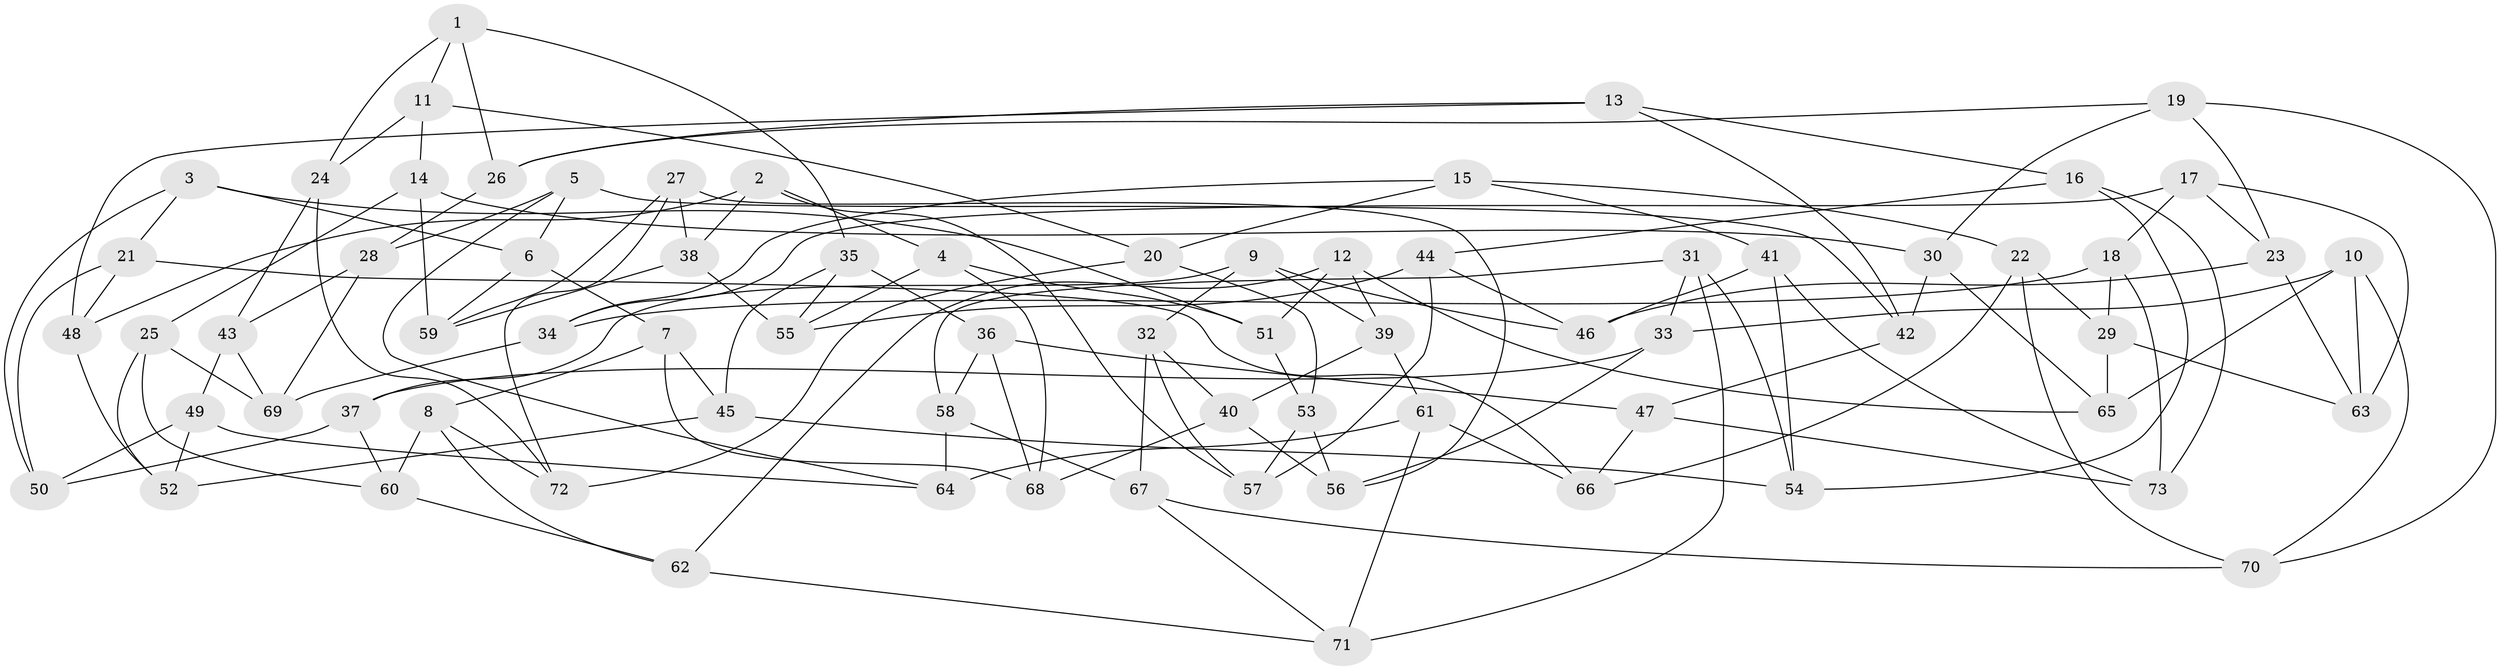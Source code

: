 // coarse degree distribution, {6: 0.34782608695652173, 7: 0.2608695652173913, 5: 0.2608695652173913, 8: 0.13043478260869565}
// Generated by graph-tools (version 1.1) at 2025/38/03/04/25 23:38:16]
// undirected, 73 vertices, 146 edges
graph export_dot {
  node [color=gray90,style=filled];
  1;
  2;
  3;
  4;
  5;
  6;
  7;
  8;
  9;
  10;
  11;
  12;
  13;
  14;
  15;
  16;
  17;
  18;
  19;
  20;
  21;
  22;
  23;
  24;
  25;
  26;
  27;
  28;
  29;
  30;
  31;
  32;
  33;
  34;
  35;
  36;
  37;
  38;
  39;
  40;
  41;
  42;
  43;
  44;
  45;
  46;
  47;
  48;
  49;
  50;
  51;
  52;
  53;
  54;
  55;
  56;
  57;
  58;
  59;
  60;
  61;
  62;
  63;
  64;
  65;
  66;
  67;
  68;
  69;
  70;
  71;
  72;
  73;
  1 -- 26;
  1 -- 24;
  1 -- 35;
  1 -- 11;
  2 -- 4;
  2 -- 48;
  2 -- 38;
  2 -- 57;
  3 -- 50;
  3 -- 51;
  3 -- 21;
  3 -- 6;
  4 -- 55;
  4 -- 68;
  4 -- 51;
  5 -- 42;
  5 -- 28;
  5 -- 64;
  5 -- 6;
  6 -- 7;
  6 -- 59;
  7 -- 45;
  7 -- 8;
  7 -- 68;
  8 -- 62;
  8 -- 72;
  8 -- 60;
  9 -- 32;
  9 -- 46;
  9 -- 39;
  9 -- 37;
  10 -- 33;
  10 -- 65;
  10 -- 63;
  10 -- 70;
  11 -- 20;
  11 -- 14;
  11 -- 24;
  12 -- 62;
  12 -- 65;
  12 -- 39;
  12 -- 51;
  13 -- 48;
  13 -- 16;
  13 -- 26;
  13 -- 42;
  14 -- 59;
  14 -- 25;
  14 -- 30;
  15 -- 22;
  15 -- 20;
  15 -- 34;
  15 -- 41;
  16 -- 73;
  16 -- 54;
  16 -- 44;
  17 -- 34;
  17 -- 63;
  17 -- 23;
  17 -- 18;
  18 -- 29;
  18 -- 34;
  18 -- 73;
  19 -- 70;
  19 -- 30;
  19 -- 26;
  19 -- 23;
  20 -- 72;
  20 -- 53;
  21 -- 50;
  21 -- 48;
  21 -- 66;
  22 -- 66;
  22 -- 70;
  22 -- 29;
  23 -- 63;
  23 -- 46;
  24 -- 43;
  24 -- 72;
  25 -- 60;
  25 -- 69;
  25 -- 52;
  26 -- 28;
  27 -- 72;
  27 -- 59;
  27 -- 38;
  27 -- 56;
  28 -- 43;
  28 -- 69;
  29 -- 65;
  29 -- 63;
  30 -- 65;
  30 -- 42;
  31 -- 54;
  31 -- 58;
  31 -- 33;
  31 -- 71;
  32 -- 57;
  32 -- 67;
  32 -- 40;
  33 -- 37;
  33 -- 56;
  34 -- 69;
  35 -- 55;
  35 -- 45;
  35 -- 36;
  36 -- 58;
  36 -- 47;
  36 -- 68;
  37 -- 50;
  37 -- 60;
  38 -- 59;
  38 -- 55;
  39 -- 40;
  39 -- 61;
  40 -- 68;
  40 -- 56;
  41 -- 73;
  41 -- 46;
  41 -- 54;
  42 -- 47;
  43 -- 49;
  43 -- 69;
  44 -- 46;
  44 -- 55;
  44 -- 57;
  45 -- 54;
  45 -- 52;
  47 -- 73;
  47 -- 66;
  48 -- 52;
  49 -- 64;
  49 -- 52;
  49 -- 50;
  51 -- 53;
  53 -- 56;
  53 -- 57;
  58 -- 67;
  58 -- 64;
  60 -- 62;
  61 -- 66;
  61 -- 71;
  61 -- 64;
  62 -- 71;
  67 -- 70;
  67 -- 71;
}

